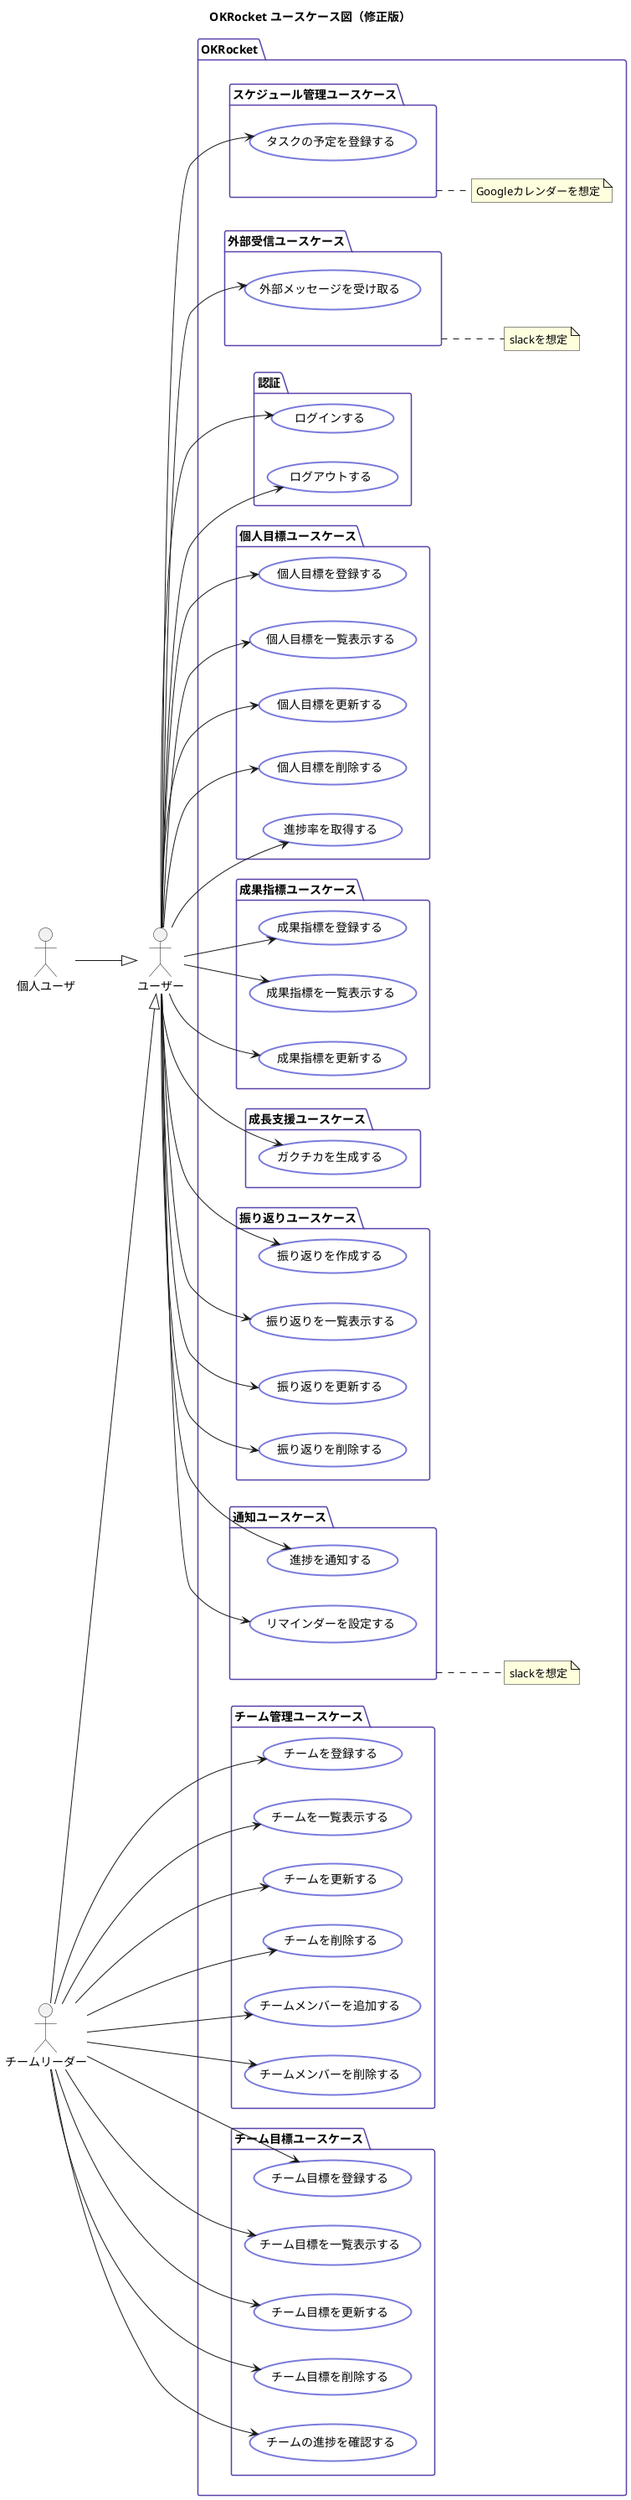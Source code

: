@startuml
title OKRocket ユースケース図（修正版）

left to right direction

skinparam usecase {
  BackgroundColor #ffffff
  BorderColor #7a7adb
  FontColor #000000
  BorderThickness 2
}
skinparam package {
  BackgroundColor #ffffff
  BorderColor #5941a9
}

actor "ユーザー" as UserReader
actor "チームリーダー" as Admin
actor "個人ユーザ" as User

User --|> UserReader
Admin --|> UserReader

package "OKRocket" {
  package "認証" as AuthUsecase {
    usecase "ログインする" as login
    usecase "ログアウトする" as logout
  }

  package "個人目標ユースケース" as PersonalObjectiveUsease {
    usecase "個人目標を登録する" as createObjective
    usecase "個人目標を一覧表示する" as listObjectives
    usecase "個人目標を更新する" as updateObjective
    usecase "個人目標を削除する" as deleteObjective
    usecase "進捗率を取得する" as getProgressRate
  }

  package "成果指標ユースケース" as KeyResultUsecase {
    usecase "成果指標を登録する" as createKeyResult
    usecase "成果指標を一覧表示する" as listKeyResults
    usecase "成果指標を更新する" as updateKeyResult
  }

  package "チーム管理ユースケース" as TeamManagementUsecase {
    usecase "チームを登録する" as createTeam
    usecase "チームを一覧表示する" as listTeams
    usecase "チームを更新する" as updateTeam
    usecase "チームを削除する" as deleteTeam
    usecase "チームメンバーを追加する" as addTeamMember
    usecase "チームメンバーを削除する" as removeTeamMember
  }

  package "成長支援ユースケース" as GrowthSupportUsecase {
    usecase "ガクチカを生成する" as generateGakuchikaWithMile
  }

  package "振り返りユースケース" as ReflectionUsecases {
    usecase "振り返りを作成する" as createReflection
    usecase "振り返りを一覧表示する" as listReflections
    usecase "振り返りを更新する" as updateReflection
    usecase "振り返りを削除する" as deleteReflection
  }

  package "チーム目標ユースケース" as TeamObjectiveUsecase {
    usecase "チーム目標を登録する" as createTeamObjective
    usecase "チーム目標を一覧表示する" as listTeamObjectives
    usecase "チーム目標を更新する" as updateTeamObjective
    usecase "チーム目標を削除する" as deleteTeamObjective
    usecase "チームの進捗を確認する" as getTeamProgressRate
  }

  package "通知ユースケース" as NotifyUsecase {
    usecase "進捗を通知する" as NotifyProgress
    usecase "リマインダーを設定する" as SetTaskReminder
  }
  note right of NotifyUsecase
    slackを想定
  end note

  package "スケジュール管理ユースケース" as ScheduleUsecase {
    usecase "タスクの予定を登録する" as RegisterTaskSchedule
  }
  note right of ScheduleUsecase
    Googleカレンダーを想定
  end note

  package "外部受信ユースケース" as ReceiveUsecase {
    usecase "外部メッセージを受け取る" as ReceiveExternalMessage
  }
  note right of ReceiveUsecase
    slackを想定
  end note
}

UserReader --> login
UserReader --> logout
UserReader --> createObjective
UserReader --> listObjectives
UserReader --> updateObjective
UserReader --> deleteObjective
UserReader --> getProgressRate

UserReader --> createKeyResult
UserReader --> listKeyResults
UserReader --> updateKeyResult
UserReader --> generateGakuchikaWithMile
UserReader --> createReflection
UserReader --> listReflections
UserReader --> updateReflection
UserReader --> deleteReflection
UserReader --> NotifyProgress
UserReader --> SetTaskReminder
UserReader --> RegisterTaskSchedule
UserReader --> ReceiveExternalMessage

Admin --> createTeamObjective
Admin --> listTeamObjectives
Admin --> updateTeamObjective
Admin --> deleteTeamObjective
Admin --> getTeamProgressRate
Admin --> addTeamMember
Admin --> removeTeamMember
Admin --> createTeam
Admin --> listTeams
Admin --> updateTeam
Admin --> deleteTeam


@enduml
